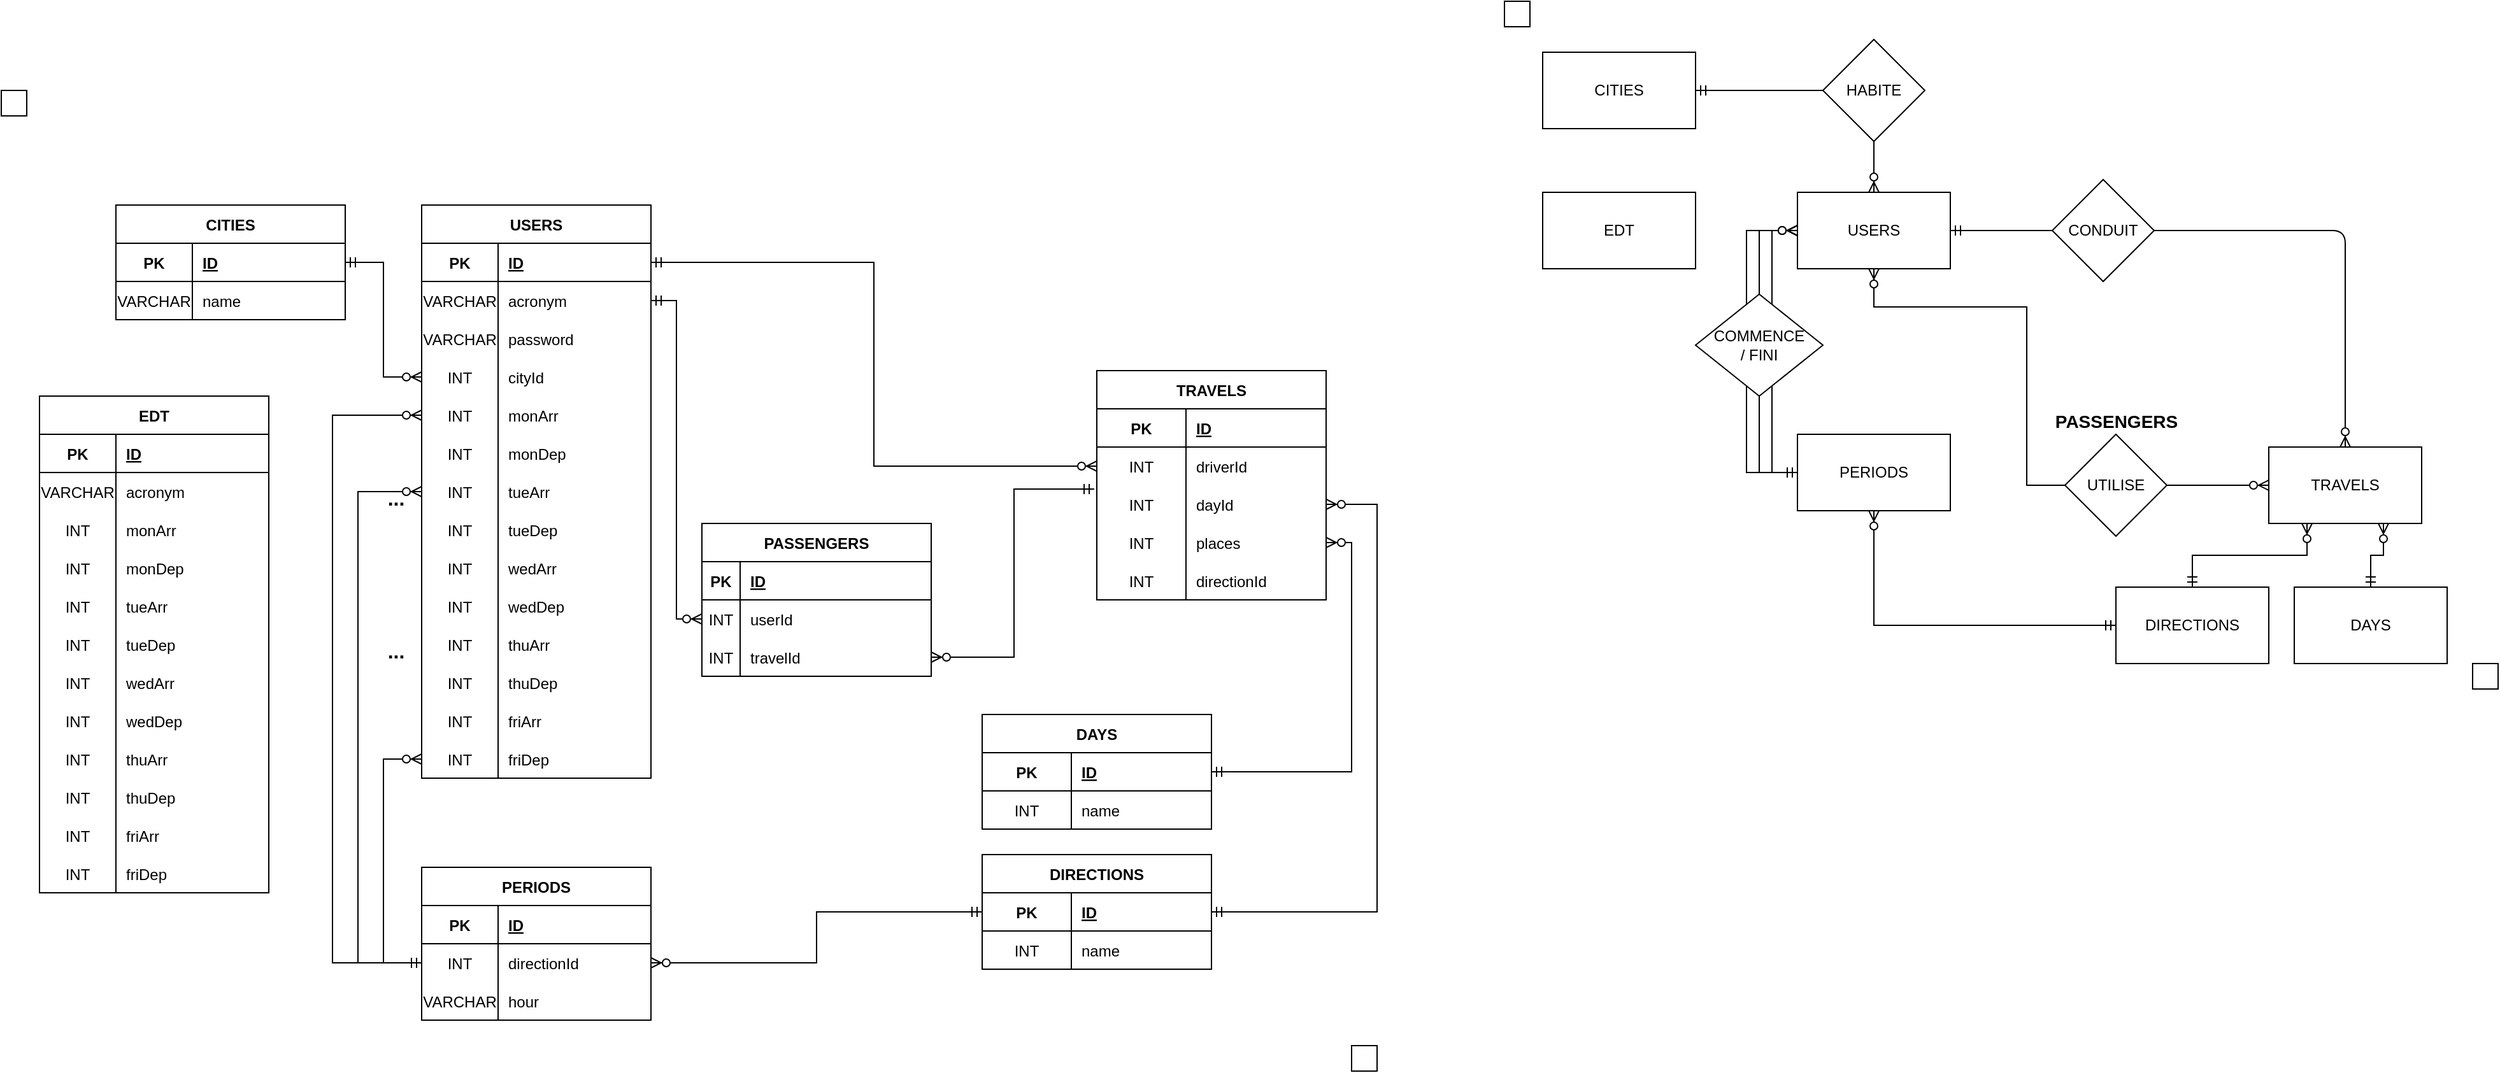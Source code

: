 <mxfile version="14.5.3"><diagram name="Page-1" id="97916047-d0de-89f5-080d-49f4d83e522f"><mxGraphModel dx="1201" dy="869" grid="1" gridSize="10" guides="1" tooltips="1" connect="1" arrows="1" fold="1" page="1" pageScale="1.5" pageWidth="1169" pageHeight="827" background="#ffffff" math="0" shadow="0"><root><mxCell id="0"/><mxCell id="1" parent="0"/><mxCell id="CS-FaStRiNqNvO4yobFf-221" value="TRAVELS" style="shape=table;startSize=30;container=1;collapsible=1;childLayout=tableLayout;fixedRows=1;rowLines=0;fontStyle=1;align=center;resizeLast=1;" vertex="1" parent="1"><mxGeometry x="1250" y="800" width="180" height="180" as="geometry"/></mxCell><mxCell id="CS-FaStRiNqNvO4yobFf-222" value="" style="shape=partialRectangle;collapsible=0;dropTarget=0;pointerEvents=0;fillColor=none;top=0;left=0;bottom=1;right=0;points=[[0,0.5],[1,0.5]];portConstraint=eastwest;" vertex="1" parent="CS-FaStRiNqNvO4yobFf-221"><mxGeometry y="30" width="180" height="30" as="geometry"/></mxCell><mxCell id="CS-FaStRiNqNvO4yobFf-223" value="PK" style="shape=partialRectangle;connectable=0;fillColor=none;top=0;left=0;bottom=0;right=0;fontStyle=1;overflow=hidden;" vertex="1" parent="CS-FaStRiNqNvO4yobFf-222"><mxGeometry width="70" height="30" as="geometry"/></mxCell><mxCell id="CS-FaStRiNqNvO4yobFf-224" value="ID" style="shape=partialRectangle;connectable=0;fillColor=none;top=0;left=0;bottom=0;right=0;align=left;spacingLeft=6;fontStyle=5;overflow=hidden;" vertex="1" parent="CS-FaStRiNqNvO4yobFf-222"><mxGeometry x="70" width="110" height="30" as="geometry"/></mxCell><mxCell id="CS-FaStRiNqNvO4yobFf-225" value="" style="shape=partialRectangle;collapsible=0;dropTarget=0;pointerEvents=0;fillColor=none;top=0;left=0;bottom=0;right=0;points=[[0,0.5],[1,0.5]];portConstraint=eastwest;" vertex="1" parent="CS-FaStRiNqNvO4yobFf-221"><mxGeometry y="60" width="180" height="30" as="geometry"/></mxCell><mxCell id="CS-FaStRiNqNvO4yobFf-226" value="INT" style="shape=partialRectangle;connectable=0;fillColor=none;top=0;left=0;bottom=0;right=0;editable=1;overflow=hidden;" vertex="1" parent="CS-FaStRiNqNvO4yobFf-225"><mxGeometry width="70" height="30" as="geometry"/></mxCell><mxCell id="CS-FaStRiNqNvO4yobFf-227" value="driverId" style="shape=partialRectangle;connectable=0;fillColor=none;top=0;left=0;bottom=0;right=0;align=left;spacingLeft=6;overflow=hidden;" vertex="1" parent="CS-FaStRiNqNvO4yobFf-225"><mxGeometry x="70" width="110" height="30" as="geometry"/></mxCell><mxCell id="CS-FaStRiNqNvO4yobFf-228" style="shape=partialRectangle;collapsible=0;dropTarget=0;pointerEvents=0;fillColor=none;top=0;left=0;bottom=0;right=0;points=[[0,0.5],[1,0.5]];portConstraint=eastwest;" vertex="1" parent="CS-FaStRiNqNvO4yobFf-221"><mxGeometry y="90" width="180" height="30" as="geometry"/></mxCell><mxCell id="CS-FaStRiNqNvO4yobFf-229" value="INT" style="shape=partialRectangle;connectable=0;fillColor=none;top=0;left=0;bottom=0;right=0;editable=1;overflow=hidden;" vertex="1" parent="CS-FaStRiNqNvO4yobFf-228"><mxGeometry width="70" height="30" as="geometry"/></mxCell><mxCell id="CS-FaStRiNqNvO4yobFf-230" value="dayId" style="shape=partialRectangle;connectable=0;fillColor=none;top=0;left=0;bottom=0;right=0;align=left;spacingLeft=6;overflow=hidden;" vertex="1" parent="CS-FaStRiNqNvO4yobFf-228"><mxGeometry x="70" width="110" height="30" as="geometry"/></mxCell><mxCell id="CS-FaStRiNqNvO4yobFf-231" style="shape=partialRectangle;collapsible=0;dropTarget=0;pointerEvents=0;fillColor=none;top=0;left=0;bottom=0;right=0;points=[[0,0.5],[1,0.5]];portConstraint=eastwest;" vertex="1" parent="CS-FaStRiNqNvO4yobFf-221"><mxGeometry y="120" width="180" height="30" as="geometry"/></mxCell><mxCell id="CS-FaStRiNqNvO4yobFf-232" value="INT" style="shape=partialRectangle;connectable=0;fillColor=none;top=0;left=0;bottom=0;right=0;editable=1;overflow=hidden;" vertex="1" parent="CS-FaStRiNqNvO4yobFf-231"><mxGeometry width="70" height="30" as="geometry"/></mxCell><mxCell id="CS-FaStRiNqNvO4yobFf-233" value="places" style="shape=partialRectangle;connectable=0;fillColor=none;top=0;left=0;bottom=0;right=0;align=left;spacingLeft=6;overflow=hidden;" vertex="1" parent="CS-FaStRiNqNvO4yobFf-231"><mxGeometry x="70" width="110" height="30" as="geometry"/></mxCell><mxCell id="CS-FaStRiNqNvO4yobFf-234" style="shape=partialRectangle;collapsible=0;dropTarget=0;pointerEvents=0;fillColor=none;top=0;left=0;bottom=0;right=0;points=[[0,0.5],[1,0.5]];portConstraint=eastwest;" vertex="1" parent="CS-FaStRiNqNvO4yobFf-221"><mxGeometry y="150" width="180" height="30" as="geometry"/></mxCell><mxCell id="CS-FaStRiNqNvO4yobFf-235" value="INT" style="shape=partialRectangle;connectable=0;fillColor=none;top=0;left=0;bottom=0;right=0;editable=1;overflow=hidden;" vertex="1" parent="CS-FaStRiNqNvO4yobFf-234"><mxGeometry width="70" height="30" as="geometry"/></mxCell><mxCell id="CS-FaStRiNqNvO4yobFf-236" value="directionId" style="shape=partialRectangle;connectable=0;fillColor=none;top=0;left=0;bottom=0;right=0;align=left;spacingLeft=6;overflow=hidden;" vertex="1" parent="CS-FaStRiNqNvO4yobFf-234"><mxGeometry x="70" width="110" height="30" as="geometry"/></mxCell><mxCell id="CS-FaStRiNqNvO4yobFf-237" value="PASSENGERS" style="shape=table;startSize=30;container=1;collapsible=1;childLayout=tableLayout;fixedRows=1;rowLines=0;fontStyle=1;align=center;resizeLast=1;" vertex="1" parent="1"><mxGeometry x="940" y="920" width="180" height="120" as="geometry"/></mxCell><mxCell id="CS-FaStRiNqNvO4yobFf-238" value="" style="shape=partialRectangle;collapsible=0;dropTarget=0;pointerEvents=0;fillColor=none;top=0;left=0;bottom=1;right=0;points=[[0,0.5],[1,0.5]];portConstraint=eastwest;" vertex="1" parent="CS-FaStRiNqNvO4yobFf-237"><mxGeometry y="30" width="180" height="30" as="geometry"/></mxCell><mxCell id="CS-FaStRiNqNvO4yobFf-239" value="PK" style="shape=partialRectangle;connectable=0;fillColor=none;top=0;left=0;bottom=0;right=0;fontStyle=1;overflow=hidden;" vertex="1" parent="CS-FaStRiNqNvO4yobFf-238"><mxGeometry width="30" height="30" as="geometry"/></mxCell><mxCell id="CS-FaStRiNqNvO4yobFf-240" value="ID" style="shape=partialRectangle;connectable=0;fillColor=none;top=0;left=0;bottom=0;right=0;align=left;spacingLeft=6;fontStyle=5;overflow=hidden;" vertex="1" parent="CS-FaStRiNqNvO4yobFf-238"><mxGeometry x="30" width="150" height="30" as="geometry"/></mxCell><mxCell id="CS-FaStRiNqNvO4yobFf-241" value="" style="shape=partialRectangle;collapsible=0;dropTarget=0;pointerEvents=0;fillColor=none;top=0;left=0;bottom=0;right=0;points=[[0,0.5],[1,0.5]];portConstraint=eastwest;" vertex="1" parent="CS-FaStRiNqNvO4yobFf-237"><mxGeometry y="60" width="180" height="30" as="geometry"/></mxCell><mxCell id="CS-FaStRiNqNvO4yobFf-242" value="INT" style="shape=partialRectangle;connectable=0;fillColor=none;top=0;left=0;bottom=0;right=0;editable=1;overflow=hidden;" vertex="1" parent="CS-FaStRiNqNvO4yobFf-241"><mxGeometry width="30" height="30" as="geometry"/></mxCell><mxCell id="CS-FaStRiNqNvO4yobFf-243" value="userId" style="shape=partialRectangle;connectable=0;fillColor=none;top=0;left=0;bottom=0;right=0;align=left;spacingLeft=6;overflow=hidden;" vertex="1" parent="CS-FaStRiNqNvO4yobFf-241"><mxGeometry x="30" width="150" height="30" as="geometry"/></mxCell><mxCell id="CS-FaStRiNqNvO4yobFf-244" value="" style="shape=partialRectangle;collapsible=0;dropTarget=0;pointerEvents=0;fillColor=none;top=0;left=0;bottom=0;right=0;points=[[0,0.5],[1,0.5]];portConstraint=eastwest;" vertex="1" parent="CS-FaStRiNqNvO4yobFf-237"><mxGeometry y="90" width="180" height="30" as="geometry"/></mxCell><mxCell id="CS-FaStRiNqNvO4yobFf-245" value="INT" style="shape=partialRectangle;connectable=0;fillColor=none;top=0;left=0;bottom=0;right=0;editable=1;overflow=hidden;" vertex="1" parent="CS-FaStRiNqNvO4yobFf-244"><mxGeometry width="30" height="30" as="geometry"/></mxCell><mxCell id="CS-FaStRiNqNvO4yobFf-246" value="travelId" style="shape=partialRectangle;connectable=0;fillColor=none;top=0;left=0;bottom=0;right=0;align=left;spacingLeft=6;overflow=hidden;" vertex="1" parent="CS-FaStRiNqNvO4yobFf-244"><mxGeometry x="30" width="150" height="30" as="geometry"/></mxCell><mxCell id="CS-FaStRiNqNvO4yobFf-247" value="USERS" style="shape=table;startSize=30;container=1;collapsible=1;childLayout=tableLayout;fixedRows=1;rowLines=0;fontStyle=1;align=center;resizeLast=1;" vertex="1" parent="1"><mxGeometry x="720" y="670" width="180" height="450" as="geometry"/></mxCell><mxCell id="CS-FaStRiNqNvO4yobFf-248" value="" style="shape=partialRectangle;collapsible=0;dropTarget=0;pointerEvents=0;fillColor=none;top=0;left=0;bottom=1;right=0;points=[[0,0.5],[1,0.5]];portConstraint=eastwest;" vertex="1" parent="CS-FaStRiNqNvO4yobFf-247"><mxGeometry y="30" width="180" height="30" as="geometry"/></mxCell><mxCell id="CS-FaStRiNqNvO4yobFf-249" value="PK" style="shape=partialRectangle;connectable=0;fillColor=none;top=0;left=0;bottom=0;right=0;fontStyle=1;overflow=hidden;" vertex="1" parent="CS-FaStRiNqNvO4yobFf-248"><mxGeometry width="60" height="30" as="geometry"/></mxCell><mxCell id="CS-FaStRiNqNvO4yobFf-250" value="ID" style="shape=partialRectangle;connectable=0;fillColor=none;top=0;left=0;bottom=0;right=0;align=left;spacingLeft=6;fontStyle=5;overflow=hidden;" vertex="1" parent="CS-FaStRiNqNvO4yobFf-248"><mxGeometry x="60" width="120" height="30" as="geometry"/></mxCell><mxCell id="CS-FaStRiNqNvO4yobFf-251" value="" style="shape=partialRectangle;collapsible=0;dropTarget=0;pointerEvents=0;fillColor=none;top=0;left=0;bottom=0;right=0;points=[[0,0.5],[1,0.5]];portConstraint=eastwest;" vertex="1" parent="CS-FaStRiNqNvO4yobFf-247"><mxGeometry y="60" width="180" height="30" as="geometry"/></mxCell><mxCell id="CS-FaStRiNqNvO4yobFf-252" value="VARCHAR" style="shape=partialRectangle;connectable=0;fillColor=none;top=0;left=0;bottom=0;right=0;editable=1;overflow=hidden;" vertex="1" parent="CS-FaStRiNqNvO4yobFf-251"><mxGeometry width="60" height="30" as="geometry"/></mxCell><mxCell id="CS-FaStRiNqNvO4yobFf-253" value="acronym" style="shape=partialRectangle;connectable=0;fillColor=none;top=0;left=0;bottom=0;right=0;align=left;spacingLeft=6;overflow=hidden;" vertex="1" parent="CS-FaStRiNqNvO4yobFf-251"><mxGeometry x="60" width="120" height="30" as="geometry"/></mxCell><mxCell id="CS-FaStRiNqNvO4yobFf-257" style="shape=partialRectangle;collapsible=0;dropTarget=0;pointerEvents=0;fillColor=none;top=0;left=0;bottom=0;right=0;points=[[0,0.5],[1,0.5]];portConstraint=eastwest;" vertex="1" parent="CS-FaStRiNqNvO4yobFf-247"><mxGeometry y="90" width="180" height="30" as="geometry"/></mxCell><mxCell id="CS-FaStRiNqNvO4yobFf-258" value="VARCHAR" style="shape=partialRectangle;connectable=0;fillColor=none;top=0;left=0;bottom=0;right=0;editable=1;overflow=hidden;" vertex="1" parent="CS-FaStRiNqNvO4yobFf-257"><mxGeometry width="60" height="30" as="geometry"/></mxCell><mxCell id="CS-FaStRiNqNvO4yobFf-259" value="password" style="shape=partialRectangle;connectable=0;fillColor=none;top=0;left=0;bottom=0;right=0;align=left;spacingLeft=6;overflow=hidden;" vertex="1" parent="CS-FaStRiNqNvO4yobFf-257"><mxGeometry x="60" width="120" height="30" as="geometry"/></mxCell><mxCell id="CS-FaStRiNqNvO4yobFf-260" style="shape=partialRectangle;collapsible=0;dropTarget=0;pointerEvents=0;fillColor=none;top=0;left=0;bottom=0;right=0;points=[[0,0.5],[1,0.5]];portConstraint=eastwest;" vertex="1" parent="CS-FaStRiNqNvO4yobFf-247"><mxGeometry y="120" width="180" height="30" as="geometry"/></mxCell><mxCell id="CS-FaStRiNqNvO4yobFf-261" value="INT" style="shape=partialRectangle;connectable=0;fillColor=none;top=0;left=0;bottom=0;right=0;editable=1;overflow=hidden;" vertex="1" parent="CS-FaStRiNqNvO4yobFf-260"><mxGeometry width="60" height="30" as="geometry"/></mxCell><mxCell id="CS-FaStRiNqNvO4yobFf-262" value="cityId" style="shape=partialRectangle;connectable=0;fillColor=none;top=0;left=0;bottom=0;right=0;align=left;spacingLeft=6;overflow=hidden;" vertex="1" parent="CS-FaStRiNqNvO4yobFf-260"><mxGeometry x="60" width="120" height="30" as="geometry"/></mxCell><mxCell id="CS-FaStRiNqNvO4yobFf-263" style="shape=partialRectangle;collapsible=0;dropTarget=0;pointerEvents=0;fillColor=none;top=0;left=0;bottom=0;right=0;points=[[0,0.5],[1,0.5]];portConstraint=eastwest;" vertex="1" parent="CS-FaStRiNqNvO4yobFf-247"><mxGeometry y="150" width="180" height="30" as="geometry"/></mxCell><mxCell id="CS-FaStRiNqNvO4yobFf-264" value="INT" style="shape=partialRectangle;connectable=0;fillColor=none;top=0;left=0;bottom=0;right=0;editable=1;overflow=hidden;" vertex="1" parent="CS-FaStRiNqNvO4yobFf-263"><mxGeometry width="60" height="30" as="geometry"/></mxCell><mxCell id="CS-FaStRiNqNvO4yobFf-265" value="monArr" style="shape=partialRectangle;connectable=0;fillColor=none;top=0;left=0;bottom=0;right=0;align=left;spacingLeft=6;overflow=hidden;" vertex="1" parent="CS-FaStRiNqNvO4yobFf-263"><mxGeometry x="60" width="120" height="30" as="geometry"/></mxCell><mxCell id="CS-FaStRiNqNvO4yobFf-266" style="shape=partialRectangle;collapsible=0;dropTarget=0;pointerEvents=0;fillColor=none;top=0;left=0;bottom=0;right=0;points=[[0,0.5],[1,0.5]];portConstraint=eastwest;" vertex="1" parent="CS-FaStRiNqNvO4yobFf-247"><mxGeometry y="180" width="180" height="30" as="geometry"/></mxCell><mxCell id="CS-FaStRiNqNvO4yobFf-267" value="INT" style="shape=partialRectangle;connectable=0;fillColor=none;top=0;left=0;bottom=0;right=0;editable=1;overflow=hidden;" vertex="1" parent="CS-FaStRiNqNvO4yobFf-266"><mxGeometry width="60" height="30" as="geometry"/></mxCell><mxCell id="CS-FaStRiNqNvO4yobFf-268" value="monDep" style="shape=partialRectangle;connectable=0;fillColor=none;top=0;left=0;bottom=0;right=0;align=left;spacingLeft=6;overflow=hidden;" vertex="1" parent="CS-FaStRiNqNvO4yobFf-266"><mxGeometry x="60" width="120" height="30" as="geometry"/></mxCell><mxCell id="CS-FaStRiNqNvO4yobFf-269" style="shape=partialRectangle;collapsible=0;dropTarget=0;pointerEvents=0;fillColor=none;top=0;left=0;bottom=0;right=0;points=[[0,0.5],[1,0.5]];portConstraint=eastwest;" vertex="1" parent="CS-FaStRiNqNvO4yobFf-247"><mxGeometry y="210" width="180" height="30" as="geometry"/></mxCell><mxCell id="CS-FaStRiNqNvO4yobFf-270" value="INT" style="shape=partialRectangle;connectable=0;fillColor=none;top=0;left=0;bottom=0;right=0;editable=1;overflow=hidden;" vertex="1" parent="CS-FaStRiNqNvO4yobFf-269"><mxGeometry width="60" height="30" as="geometry"/></mxCell><mxCell id="CS-FaStRiNqNvO4yobFf-271" value="tueArr" style="shape=partialRectangle;connectable=0;fillColor=none;top=0;left=0;bottom=0;right=0;align=left;spacingLeft=6;overflow=hidden;" vertex="1" parent="CS-FaStRiNqNvO4yobFf-269"><mxGeometry x="60" width="120" height="30" as="geometry"/></mxCell><mxCell id="CS-FaStRiNqNvO4yobFf-272" style="shape=partialRectangle;collapsible=0;dropTarget=0;pointerEvents=0;fillColor=none;top=0;left=0;bottom=0;right=0;points=[[0,0.5],[1,0.5]];portConstraint=eastwest;" vertex="1" parent="CS-FaStRiNqNvO4yobFf-247"><mxGeometry y="240" width="180" height="30" as="geometry"/></mxCell><mxCell id="CS-FaStRiNqNvO4yobFf-273" value="INT" style="shape=partialRectangle;connectable=0;fillColor=none;top=0;left=0;bottom=0;right=0;editable=1;overflow=hidden;" vertex="1" parent="CS-FaStRiNqNvO4yobFf-272"><mxGeometry width="60" height="30" as="geometry"/></mxCell><mxCell id="CS-FaStRiNqNvO4yobFf-274" value="tueDep" style="shape=partialRectangle;connectable=0;fillColor=none;top=0;left=0;bottom=0;right=0;align=left;spacingLeft=6;overflow=hidden;" vertex="1" parent="CS-FaStRiNqNvO4yobFf-272"><mxGeometry x="60" width="120" height="30" as="geometry"/></mxCell><mxCell id="CS-FaStRiNqNvO4yobFf-275" style="shape=partialRectangle;collapsible=0;dropTarget=0;pointerEvents=0;fillColor=none;top=0;left=0;bottom=0;right=0;points=[[0,0.5],[1,0.5]];portConstraint=eastwest;" vertex="1" parent="CS-FaStRiNqNvO4yobFf-247"><mxGeometry y="270" width="180" height="30" as="geometry"/></mxCell><mxCell id="CS-FaStRiNqNvO4yobFf-276" value="INT" style="shape=partialRectangle;connectable=0;fillColor=none;top=0;left=0;bottom=0;right=0;editable=1;overflow=hidden;" vertex="1" parent="CS-FaStRiNqNvO4yobFf-275"><mxGeometry width="60" height="30" as="geometry"/></mxCell><mxCell id="CS-FaStRiNqNvO4yobFf-277" value="wedArr" style="shape=partialRectangle;connectable=0;fillColor=none;top=0;left=0;bottom=0;right=0;align=left;spacingLeft=6;overflow=hidden;" vertex="1" parent="CS-FaStRiNqNvO4yobFf-275"><mxGeometry x="60" width="120" height="30" as="geometry"/></mxCell><mxCell id="CS-FaStRiNqNvO4yobFf-278" style="shape=partialRectangle;collapsible=0;dropTarget=0;pointerEvents=0;fillColor=none;top=0;left=0;bottom=0;right=0;points=[[0,0.5],[1,0.5]];portConstraint=eastwest;" vertex="1" parent="CS-FaStRiNqNvO4yobFf-247"><mxGeometry y="300" width="180" height="30" as="geometry"/></mxCell><mxCell id="CS-FaStRiNqNvO4yobFf-279" value="INT" style="shape=partialRectangle;connectable=0;fillColor=none;top=0;left=0;bottom=0;right=0;editable=1;overflow=hidden;" vertex="1" parent="CS-FaStRiNqNvO4yobFf-278"><mxGeometry width="60" height="30" as="geometry"/></mxCell><mxCell id="CS-FaStRiNqNvO4yobFf-280" value="wedDep" style="shape=partialRectangle;connectable=0;fillColor=none;top=0;left=0;bottom=0;right=0;align=left;spacingLeft=6;overflow=hidden;" vertex="1" parent="CS-FaStRiNqNvO4yobFf-278"><mxGeometry x="60" width="120" height="30" as="geometry"/></mxCell><mxCell id="CS-FaStRiNqNvO4yobFf-281" style="shape=partialRectangle;collapsible=0;dropTarget=0;pointerEvents=0;fillColor=none;top=0;left=0;bottom=0;right=0;points=[[0,0.5],[1,0.5]];portConstraint=eastwest;" vertex="1" parent="CS-FaStRiNqNvO4yobFf-247"><mxGeometry y="330" width="180" height="30" as="geometry"/></mxCell><mxCell id="CS-FaStRiNqNvO4yobFf-282" value="INT" style="shape=partialRectangle;connectable=0;fillColor=none;top=0;left=0;bottom=0;right=0;editable=1;overflow=hidden;" vertex="1" parent="CS-FaStRiNqNvO4yobFf-281"><mxGeometry width="60" height="30" as="geometry"/></mxCell><mxCell id="CS-FaStRiNqNvO4yobFf-283" value="thuArr" style="shape=partialRectangle;connectable=0;fillColor=none;top=0;left=0;bottom=0;right=0;align=left;spacingLeft=6;overflow=hidden;" vertex="1" parent="CS-FaStRiNqNvO4yobFf-281"><mxGeometry x="60" width="120" height="30" as="geometry"/></mxCell><mxCell id="CS-FaStRiNqNvO4yobFf-284" style="shape=partialRectangle;collapsible=0;dropTarget=0;pointerEvents=0;fillColor=none;top=0;left=0;bottom=0;right=0;points=[[0,0.5],[1,0.5]];portConstraint=eastwest;" vertex="1" parent="CS-FaStRiNqNvO4yobFf-247"><mxGeometry y="360" width="180" height="30" as="geometry"/></mxCell><mxCell id="CS-FaStRiNqNvO4yobFf-285" value="INT" style="shape=partialRectangle;connectable=0;fillColor=none;top=0;left=0;bottom=0;right=0;editable=1;overflow=hidden;" vertex="1" parent="CS-FaStRiNqNvO4yobFf-284"><mxGeometry width="60" height="30" as="geometry"/></mxCell><mxCell id="CS-FaStRiNqNvO4yobFf-286" value="thuDep" style="shape=partialRectangle;connectable=0;fillColor=none;top=0;left=0;bottom=0;right=0;align=left;spacingLeft=6;overflow=hidden;" vertex="1" parent="CS-FaStRiNqNvO4yobFf-284"><mxGeometry x="60" width="120" height="30" as="geometry"/></mxCell><mxCell id="CS-FaStRiNqNvO4yobFf-287" style="shape=partialRectangle;collapsible=0;dropTarget=0;pointerEvents=0;fillColor=none;top=0;left=0;bottom=0;right=0;points=[[0,0.5],[1,0.5]];portConstraint=eastwest;" vertex="1" parent="CS-FaStRiNqNvO4yobFf-247"><mxGeometry y="390" width="180" height="30" as="geometry"/></mxCell><mxCell id="CS-FaStRiNqNvO4yobFf-288" value="INT" style="shape=partialRectangle;connectable=0;fillColor=none;top=0;left=0;bottom=0;right=0;editable=1;overflow=hidden;" vertex="1" parent="CS-FaStRiNqNvO4yobFf-287"><mxGeometry width="60" height="30" as="geometry"/></mxCell><mxCell id="CS-FaStRiNqNvO4yobFf-289" value="friArr" style="shape=partialRectangle;connectable=0;fillColor=none;top=0;left=0;bottom=0;right=0;align=left;spacingLeft=6;overflow=hidden;" vertex="1" parent="CS-FaStRiNqNvO4yobFf-287"><mxGeometry x="60" width="120" height="30" as="geometry"/></mxCell><mxCell id="CS-FaStRiNqNvO4yobFf-290" style="shape=partialRectangle;collapsible=0;dropTarget=0;pointerEvents=0;fillColor=none;top=0;left=0;bottom=0;right=0;points=[[0,0.5],[1,0.5]];portConstraint=eastwest;" vertex="1" parent="CS-FaStRiNqNvO4yobFf-247"><mxGeometry y="420" width="180" height="30" as="geometry"/></mxCell><mxCell id="CS-FaStRiNqNvO4yobFf-291" value="INT" style="shape=partialRectangle;connectable=0;fillColor=none;top=0;left=0;bottom=0;right=0;editable=1;overflow=hidden;" vertex="1" parent="CS-FaStRiNqNvO4yobFf-290"><mxGeometry width="60" height="30" as="geometry"/></mxCell><mxCell id="CS-FaStRiNqNvO4yobFf-292" value="friDep" style="shape=partialRectangle;connectable=0;fillColor=none;top=0;left=0;bottom=0;right=0;align=left;spacingLeft=6;overflow=hidden;" vertex="1" parent="CS-FaStRiNqNvO4yobFf-290"><mxGeometry x="60" width="120" height="30" as="geometry"/></mxCell><mxCell id="CS-FaStRiNqNvO4yobFf-293" style="edgeStyle=orthogonalEdgeStyle;rounded=0;orthogonalLoop=1;jettySize=auto;html=1;exitX=0.5;exitY=1;exitDx=0;exitDy=0;entryX=0;entryY=0.5;entryDx=0;entryDy=0;endArrow=none;endFill=0;startArrow=ERzeroToMany;startFill=1;" edge="1" parent="1" source="CS-FaStRiNqNvO4yobFf-295" target="CS-FaStRiNqNvO4yobFf-298"><mxGeometry relative="1" as="geometry"><Array as="points"><mxPoint x="1860" y="750"/><mxPoint x="1980" y="750"/><mxPoint x="1980" y="890"/></Array></mxGeometry></mxCell><mxCell id="CS-FaStRiNqNvO4yobFf-294" style="edgeStyle=orthogonalEdgeStyle;rounded=0;orthogonalLoop=1;jettySize=auto;html=1;entryX=1;entryY=0.5;entryDx=0;entryDy=0;startArrow=none;startFill=0;endArrow=ERmandOne;endFill=0;" edge="1" parent="1" source="CS-FaStRiNqNvO4yobFf-391" target="CS-FaStRiNqNvO4yobFf-324"><mxGeometry relative="1" as="geometry"/></mxCell><mxCell id="CS-FaStRiNqNvO4yobFf-295" value="USERS" style="rounded=0;whiteSpace=wrap;html=1;" vertex="1" parent="1"><mxGeometry x="1800" y="660" width="120" height="60" as="geometry"/></mxCell><mxCell id="CS-FaStRiNqNvO4yobFf-297" value="CONDUIT" style="rhombus;whiteSpace=wrap;html=1;" vertex="1" parent="1"><mxGeometry x="2000" y="650" width="80" height="80" as="geometry"/></mxCell><mxCell id="CS-FaStRiNqNvO4yobFf-298" value="UTILISE" style="rhombus;whiteSpace=wrap;html=1;" vertex="1" parent="1"><mxGeometry x="2010" y="850" width="80" height="80" as="geometry"/></mxCell><mxCell id="CS-FaStRiNqNvO4yobFf-299" value="" style="endArrow=ERzeroToMany;html=1;entryX=0.5;entryY=0;entryDx=0;entryDy=0;endFill=1;exitX=1;exitY=0.5;exitDx=0;exitDy=0;edgeStyle=orthogonalEdgeStyle;" edge="1" parent="1" source="CS-FaStRiNqNvO4yobFf-297" target="CS-FaStRiNqNvO4yobFf-312"><mxGeometry width="50" height="50" relative="1" as="geometry"><mxPoint x="2020" y="770" as="sourcePoint"/><mxPoint x="2170" y="690.0" as="targetPoint"/></mxGeometry></mxCell><mxCell id="CS-FaStRiNqNvO4yobFf-300" value="" style="endArrow=ERmandOne;html=1;entryX=1;entryY=0.5;entryDx=0;entryDy=0;endFill=0;exitX=0;exitY=0.5;exitDx=0;exitDy=0;" edge="1" parent="1" source="CS-FaStRiNqNvO4yobFf-297" target="CS-FaStRiNqNvO4yobFf-295"><mxGeometry width="50" height="50" relative="1" as="geometry"><mxPoint x="2030" y="780" as="sourcePoint"/><mxPoint x="2230" y="700" as="targetPoint"/></mxGeometry></mxCell><mxCell id="CS-FaStRiNqNvO4yobFf-311" style="edgeStyle=orthogonalEdgeStyle;rounded=0;orthogonalLoop=1;jettySize=auto;html=1;exitX=0;exitY=0.5;exitDx=0;exitDy=0;entryX=1;entryY=0.5;entryDx=0;entryDy=0;endArrow=none;endFill=0;startArrow=ERzeroToMany;startFill=1;" edge="1" parent="1" source="CS-FaStRiNqNvO4yobFf-312" target="CS-FaStRiNqNvO4yobFf-298"><mxGeometry relative="1" as="geometry"/></mxCell><mxCell id="CS-FaStRiNqNvO4yobFf-312" value="TRAVELS" style="rounded=0;whiteSpace=wrap;html=1;" vertex="1" parent="1"><mxGeometry x="2170" y="860" width="120" height="60" as="geometry"/></mxCell><mxCell id="CS-FaStRiNqNvO4yobFf-316" style="edgeStyle=orthogonalEdgeStyle;rounded=0;orthogonalLoop=1;jettySize=auto;html=1;exitX=0;exitY=0.5;exitDx=0;exitDy=0;entryX=1;entryY=0.5;entryDx=0;entryDy=0;startArrow=ERzeroToMany;startFill=1;endArrow=ERmandOne;endFill=0;" edge="1" parent="1" source="CS-FaStRiNqNvO4yobFf-225" target="CS-FaStRiNqNvO4yobFf-248"><mxGeometry relative="1" as="geometry"><mxPoint x="1000" y="715.0" as="sourcePoint"/></mxGeometry></mxCell><mxCell id="CS-FaStRiNqNvO4yobFf-318" style="edgeStyle=orthogonalEdgeStyle;rounded=0;orthogonalLoop=1;jettySize=auto;html=1;exitX=-0.011;exitY=0.1;exitDx=0;exitDy=0;entryX=1;entryY=0.5;entryDx=0;entryDy=0;startArrow=ERmandOne;startFill=0;endArrow=ERzeroToMany;endFill=1;exitPerimeter=0;" edge="1" parent="1" source="CS-FaStRiNqNvO4yobFf-228" target="CS-FaStRiNqNvO4yobFf-244"><mxGeometry relative="1" as="geometry"/></mxCell><mxCell id="CS-FaStRiNqNvO4yobFf-319" style="edgeStyle=orthogonalEdgeStyle;rounded=0;orthogonalLoop=1;jettySize=auto;html=1;exitX=0;exitY=0.5;exitDx=0;exitDy=0;entryX=1;entryY=0.5;entryDx=0;entryDy=0;startArrow=ERzeroToMany;startFill=1;endArrow=ERmandOne;endFill=0;" edge="1" parent="1" source="CS-FaStRiNqNvO4yobFf-241" target="CS-FaStRiNqNvO4yobFf-251"><mxGeometry relative="1" as="geometry"/></mxCell><mxCell id="CS-FaStRiNqNvO4yobFf-320" value="" style="rounded=0;whiteSpace=wrap;html=1;" vertex="1" parent="1"><mxGeometry x="390" y="580" width="20" height="20" as="geometry"/></mxCell><mxCell id="CS-FaStRiNqNvO4yobFf-321" value="" style="rounded=0;whiteSpace=wrap;html=1;" vertex="1" parent="1"><mxGeometry x="1450" y="1330" width="20" height="20" as="geometry"/></mxCell><mxCell id="CS-FaStRiNqNvO4yobFf-322" value="" style="rounded=0;whiteSpace=wrap;html=1;" vertex="1" parent="1"><mxGeometry x="2330" y="1030" width="20" height="20" as="geometry"/></mxCell><mxCell id="CS-FaStRiNqNvO4yobFf-323" value="" style="rounded=0;whiteSpace=wrap;html=1;" vertex="1" parent="1"><mxGeometry x="1570" y="510" width="20" height="20" as="geometry"/></mxCell><mxCell id="CS-FaStRiNqNvO4yobFf-324" value="CITIES" style="rounded=0;whiteSpace=wrap;html=1;" vertex="1" parent="1"><mxGeometry x="1600" y="550" width="120" height="60" as="geometry"/></mxCell><mxCell id="CS-FaStRiNqNvO4yobFf-325" value="CITIES" style="shape=table;startSize=30;container=1;collapsible=1;childLayout=tableLayout;fixedRows=1;rowLines=0;fontStyle=1;align=center;resizeLast=1;" vertex="1" parent="1"><mxGeometry x="480" y="670" width="180" height="90" as="geometry"/></mxCell><mxCell id="CS-FaStRiNqNvO4yobFf-326" value="" style="shape=partialRectangle;collapsible=0;dropTarget=0;pointerEvents=0;fillColor=none;top=0;left=0;bottom=1;right=0;points=[[0,0.5],[1,0.5]];portConstraint=eastwest;" vertex="1" parent="CS-FaStRiNqNvO4yobFf-325"><mxGeometry y="30" width="180" height="30" as="geometry"/></mxCell><mxCell id="CS-FaStRiNqNvO4yobFf-327" value="PK" style="shape=partialRectangle;connectable=0;fillColor=none;top=0;left=0;bottom=0;right=0;fontStyle=1;overflow=hidden;" vertex="1" parent="CS-FaStRiNqNvO4yobFf-326"><mxGeometry width="60" height="30" as="geometry"/></mxCell><mxCell id="CS-FaStRiNqNvO4yobFf-328" value="ID" style="shape=partialRectangle;connectable=0;fillColor=none;top=0;left=0;bottom=0;right=0;align=left;spacingLeft=6;fontStyle=5;overflow=hidden;" vertex="1" parent="CS-FaStRiNqNvO4yobFf-326"><mxGeometry x="60" width="120" height="30" as="geometry"/></mxCell><mxCell id="CS-FaStRiNqNvO4yobFf-329" value="" style="shape=partialRectangle;collapsible=0;dropTarget=0;pointerEvents=0;fillColor=none;top=0;left=0;bottom=0;right=0;points=[[0,0.5],[1,0.5]];portConstraint=eastwest;" vertex="1" parent="CS-FaStRiNqNvO4yobFf-325"><mxGeometry y="60" width="180" height="30" as="geometry"/></mxCell><mxCell id="CS-FaStRiNqNvO4yobFf-330" value="VARCHAR" style="shape=partialRectangle;connectable=0;fillColor=none;top=0;left=0;bottom=0;right=0;editable=1;overflow=hidden;" vertex="1" parent="CS-FaStRiNqNvO4yobFf-329"><mxGeometry width="60" height="30" as="geometry"/></mxCell><mxCell id="CS-FaStRiNqNvO4yobFf-331" value="name" style="shape=partialRectangle;connectable=0;fillColor=none;top=0;left=0;bottom=0;right=0;align=left;spacingLeft=6;overflow=hidden;" vertex="1" parent="CS-FaStRiNqNvO4yobFf-329"><mxGeometry x="60" width="120" height="30" as="geometry"/></mxCell><mxCell id="CS-FaStRiNqNvO4yobFf-332" style="edgeStyle=orthogonalEdgeStyle;rounded=0;orthogonalLoop=1;jettySize=auto;html=1;exitX=1;exitY=0.5;exitDx=0;exitDy=0;entryX=0;entryY=0.5;entryDx=0;entryDy=0;startArrow=ERmandOne;startFill=0;endArrow=ERzeroToMany;endFill=1;" edge="1" parent="1" source="CS-FaStRiNqNvO4yobFf-326" target="CS-FaStRiNqNvO4yobFf-260"><mxGeometry relative="1" as="geometry"/></mxCell><mxCell id="CS-FaStRiNqNvO4yobFf-333" value="EDT" style="shape=table;startSize=30;container=1;collapsible=1;childLayout=tableLayout;fixedRows=1;rowLines=0;fontStyle=1;align=center;resizeLast=1;" vertex="1" parent="1"><mxGeometry x="420" y="820" width="180" height="390" as="geometry"/></mxCell><mxCell id="CS-FaStRiNqNvO4yobFf-334" value="" style="shape=partialRectangle;collapsible=0;dropTarget=0;pointerEvents=0;fillColor=none;top=0;left=0;bottom=1;right=0;points=[[0,0.5],[1,0.5]];portConstraint=eastwest;" vertex="1" parent="CS-FaStRiNqNvO4yobFf-333"><mxGeometry y="30" width="180" height="30" as="geometry"/></mxCell><mxCell id="CS-FaStRiNqNvO4yobFf-335" value="PK" style="shape=partialRectangle;connectable=0;fillColor=none;top=0;left=0;bottom=0;right=0;fontStyle=1;overflow=hidden;" vertex="1" parent="CS-FaStRiNqNvO4yobFf-334"><mxGeometry width="60" height="30" as="geometry"/></mxCell><mxCell id="CS-FaStRiNqNvO4yobFf-336" value="ID" style="shape=partialRectangle;connectable=0;fillColor=none;top=0;left=0;bottom=0;right=0;align=left;spacingLeft=6;fontStyle=5;overflow=hidden;" vertex="1" parent="CS-FaStRiNqNvO4yobFf-334"><mxGeometry x="60" width="120" height="30" as="geometry"/></mxCell><mxCell id="CS-FaStRiNqNvO4yobFf-337" value="" style="shape=partialRectangle;collapsible=0;dropTarget=0;pointerEvents=0;fillColor=none;top=0;left=0;bottom=0;right=0;points=[[0,0.5],[1,0.5]];portConstraint=eastwest;" vertex="1" parent="CS-FaStRiNqNvO4yobFf-333"><mxGeometry y="60" width="180" height="30" as="geometry"/></mxCell><mxCell id="CS-FaStRiNqNvO4yobFf-338" value="VARCHAR" style="shape=partialRectangle;connectable=0;fillColor=none;top=0;left=0;bottom=0;right=0;editable=1;overflow=hidden;" vertex="1" parent="CS-FaStRiNqNvO4yobFf-337"><mxGeometry width="60" height="30" as="geometry"/></mxCell><mxCell id="CS-FaStRiNqNvO4yobFf-339" value="acronym" style="shape=partialRectangle;connectable=0;fillColor=none;top=0;left=0;bottom=0;right=0;align=left;spacingLeft=6;overflow=hidden;" vertex="1" parent="CS-FaStRiNqNvO4yobFf-337"><mxGeometry x="60" width="120" height="30" as="geometry"/></mxCell><mxCell id="CS-FaStRiNqNvO4yobFf-340" style="shape=partialRectangle;collapsible=0;dropTarget=0;pointerEvents=0;fillColor=none;top=0;left=0;bottom=0;right=0;points=[[0,0.5],[1,0.5]];portConstraint=eastwest;" vertex="1" parent="CS-FaStRiNqNvO4yobFf-333"><mxGeometry y="90" width="180" height="30" as="geometry"/></mxCell><mxCell id="CS-FaStRiNqNvO4yobFf-341" value="INT" style="shape=partialRectangle;connectable=0;fillColor=none;top=0;left=0;bottom=0;right=0;editable=1;overflow=hidden;" vertex="1" parent="CS-FaStRiNqNvO4yobFf-340"><mxGeometry width="60" height="30" as="geometry"/></mxCell><mxCell id="CS-FaStRiNqNvO4yobFf-342" value="monArr" style="shape=partialRectangle;connectable=0;fillColor=none;top=0;left=0;bottom=0;right=0;align=left;spacingLeft=6;overflow=hidden;" vertex="1" parent="CS-FaStRiNqNvO4yobFf-340"><mxGeometry x="60" width="120" height="30" as="geometry"/></mxCell><mxCell id="CS-FaStRiNqNvO4yobFf-343" style="shape=partialRectangle;collapsible=0;dropTarget=0;pointerEvents=0;fillColor=none;top=0;left=0;bottom=0;right=0;points=[[0,0.5],[1,0.5]];portConstraint=eastwest;" vertex="1" parent="CS-FaStRiNqNvO4yobFf-333"><mxGeometry y="120" width="180" height="30" as="geometry"/></mxCell><mxCell id="CS-FaStRiNqNvO4yobFf-344" value="INT" style="shape=partialRectangle;connectable=0;fillColor=none;top=0;left=0;bottom=0;right=0;editable=1;overflow=hidden;" vertex="1" parent="CS-FaStRiNqNvO4yobFf-343"><mxGeometry width="60" height="30" as="geometry"/></mxCell><mxCell id="CS-FaStRiNqNvO4yobFf-345" value="monDep" style="shape=partialRectangle;connectable=0;fillColor=none;top=0;left=0;bottom=0;right=0;align=left;spacingLeft=6;overflow=hidden;" vertex="1" parent="CS-FaStRiNqNvO4yobFf-343"><mxGeometry x="60" width="120" height="30" as="geometry"/></mxCell><mxCell id="CS-FaStRiNqNvO4yobFf-346" style="shape=partialRectangle;collapsible=0;dropTarget=0;pointerEvents=0;fillColor=none;top=0;left=0;bottom=0;right=0;points=[[0,0.5],[1,0.5]];portConstraint=eastwest;" vertex="1" parent="CS-FaStRiNqNvO4yobFf-333"><mxGeometry y="150" width="180" height="30" as="geometry"/></mxCell><mxCell id="CS-FaStRiNqNvO4yobFf-347" value="INT" style="shape=partialRectangle;connectable=0;fillColor=none;top=0;left=0;bottom=0;right=0;editable=1;overflow=hidden;" vertex="1" parent="CS-FaStRiNqNvO4yobFf-346"><mxGeometry width="60" height="30" as="geometry"/></mxCell><mxCell id="CS-FaStRiNqNvO4yobFf-348" value="tueArr" style="shape=partialRectangle;connectable=0;fillColor=none;top=0;left=0;bottom=0;right=0;align=left;spacingLeft=6;overflow=hidden;" vertex="1" parent="CS-FaStRiNqNvO4yobFf-346"><mxGeometry x="60" width="120" height="30" as="geometry"/></mxCell><mxCell id="CS-FaStRiNqNvO4yobFf-349" style="shape=partialRectangle;collapsible=0;dropTarget=0;pointerEvents=0;fillColor=none;top=0;left=0;bottom=0;right=0;points=[[0,0.5],[1,0.5]];portConstraint=eastwest;" vertex="1" parent="CS-FaStRiNqNvO4yobFf-333"><mxGeometry y="180" width="180" height="30" as="geometry"/></mxCell><mxCell id="CS-FaStRiNqNvO4yobFf-350" value="INT" style="shape=partialRectangle;connectable=0;fillColor=none;top=0;left=0;bottom=0;right=0;editable=1;overflow=hidden;" vertex="1" parent="CS-FaStRiNqNvO4yobFf-349"><mxGeometry width="60" height="30" as="geometry"/></mxCell><mxCell id="CS-FaStRiNqNvO4yobFf-351" value="tueDep" style="shape=partialRectangle;connectable=0;fillColor=none;top=0;left=0;bottom=0;right=0;align=left;spacingLeft=6;overflow=hidden;" vertex="1" parent="CS-FaStRiNqNvO4yobFf-349"><mxGeometry x="60" width="120" height="30" as="geometry"/></mxCell><mxCell id="CS-FaStRiNqNvO4yobFf-352" style="shape=partialRectangle;collapsible=0;dropTarget=0;pointerEvents=0;fillColor=none;top=0;left=0;bottom=0;right=0;points=[[0,0.5],[1,0.5]];portConstraint=eastwest;" vertex="1" parent="CS-FaStRiNqNvO4yobFf-333"><mxGeometry y="210" width="180" height="30" as="geometry"/></mxCell><mxCell id="CS-FaStRiNqNvO4yobFf-353" value="INT" style="shape=partialRectangle;connectable=0;fillColor=none;top=0;left=0;bottom=0;right=0;editable=1;overflow=hidden;" vertex="1" parent="CS-FaStRiNqNvO4yobFf-352"><mxGeometry width="60" height="30" as="geometry"/></mxCell><mxCell id="CS-FaStRiNqNvO4yobFf-354" value="wedArr" style="shape=partialRectangle;connectable=0;fillColor=none;top=0;left=0;bottom=0;right=0;align=left;spacingLeft=6;overflow=hidden;" vertex="1" parent="CS-FaStRiNqNvO4yobFf-352"><mxGeometry x="60" width="120" height="30" as="geometry"/></mxCell><mxCell id="CS-FaStRiNqNvO4yobFf-355" style="shape=partialRectangle;collapsible=0;dropTarget=0;pointerEvents=0;fillColor=none;top=0;left=0;bottom=0;right=0;points=[[0,0.5],[1,0.5]];portConstraint=eastwest;" vertex="1" parent="CS-FaStRiNqNvO4yobFf-333"><mxGeometry y="240" width="180" height="30" as="geometry"/></mxCell><mxCell id="CS-FaStRiNqNvO4yobFf-356" value="INT" style="shape=partialRectangle;connectable=0;fillColor=none;top=0;left=0;bottom=0;right=0;editable=1;overflow=hidden;" vertex="1" parent="CS-FaStRiNqNvO4yobFf-355"><mxGeometry width="60" height="30" as="geometry"/></mxCell><mxCell id="CS-FaStRiNqNvO4yobFf-357" value="wedDep" style="shape=partialRectangle;connectable=0;fillColor=none;top=0;left=0;bottom=0;right=0;align=left;spacingLeft=6;overflow=hidden;" vertex="1" parent="CS-FaStRiNqNvO4yobFf-355"><mxGeometry x="60" width="120" height="30" as="geometry"/></mxCell><mxCell id="CS-FaStRiNqNvO4yobFf-358" style="shape=partialRectangle;collapsible=0;dropTarget=0;pointerEvents=0;fillColor=none;top=0;left=0;bottom=0;right=0;points=[[0,0.5],[1,0.5]];portConstraint=eastwest;" vertex="1" parent="CS-FaStRiNqNvO4yobFf-333"><mxGeometry y="270" width="180" height="30" as="geometry"/></mxCell><mxCell id="CS-FaStRiNqNvO4yobFf-359" value="INT" style="shape=partialRectangle;connectable=0;fillColor=none;top=0;left=0;bottom=0;right=0;editable=1;overflow=hidden;" vertex="1" parent="CS-FaStRiNqNvO4yobFf-358"><mxGeometry width="60" height="30" as="geometry"/></mxCell><mxCell id="CS-FaStRiNqNvO4yobFf-360" value="thuArr" style="shape=partialRectangle;connectable=0;fillColor=none;top=0;left=0;bottom=0;right=0;align=left;spacingLeft=6;overflow=hidden;" vertex="1" parent="CS-FaStRiNqNvO4yobFf-358"><mxGeometry x="60" width="120" height="30" as="geometry"/></mxCell><mxCell id="CS-FaStRiNqNvO4yobFf-361" style="shape=partialRectangle;collapsible=0;dropTarget=0;pointerEvents=0;fillColor=none;top=0;left=0;bottom=0;right=0;points=[[0,0.5],[1,0.5]];portConstraint=eastwest;" vertex="1" parent="CS-FaStRiNqNvO4yobFf-333"><mxGeometry y="300" width="180" height="30" as="geometry"/></mxCell><mxCell id="CS-FaStRiNqNvO4yobFf-362" value="INT" style="shape=partialRectangle;connectable=0;fillColor=none;top=0;left=0;bottom=0;right=0;editable=1;overflow=hidden;" vertex="1" parent="CS-FaStRiNqNvO4yobFf-361"><mxGeometry width="60" height="30" as="geometry"/></mxCell><mxCell id="CS-FaStRiNqNvO4yobFf-363" value="thuDep" style="shape=partialRectangle;connectable=0;fillColor=none;top=0;left=0;bottom=0;right=0;align=left;spacingLeft=6;overflow=hidden;" vertex="1" parent="CS-FaStRiNqNvO4yobFf-361"><mxGeometry x="60" width="120" height="30" as="geometry"/></mxCell><mxCell id="CS-FaStRiNqNvO4yobFf-364" style="shape=partialRectangle;collapsible=0;dropTarget=0;pointerEvents=0;fillColor=none;top=0;left=0;bottom=0;right=0;points=[[0,0.5],[1,0.5]];portConstraint=eastwest;" vertex="1" parent="CS-FaStRiNqNvO4yobFf-333"><mxGeometry y="330" width="180" height="30" as="geometry"/></mxCell><mxCell id="CS-FaStRiNqNvO4yobFf-365" value="INT" style="shape=partialRectangle;connectable=0;fillColor=none;top=0;left=0;bottom=0;right=0;editable=1;overflow=hidden;" vertex="1" parent="CS-FaStRiNqNvO4yobFf-364"><mxGeometry width="60" height="30" as="geometry"/></mxCell><mxCell id="CS-FaStRiNqNvO4yobFf-366" value="friArr" style="shape=partialRectangle;connectable=0;fillColor=none;top=0;left=0;bottom=0;right=0;align=left;spacingLeft=6;overflow=hidden;" vertex="1" parent="CS-FaStRiNqNvO4yobFf-364"><mxGeometry x="60" width="120" height="30" as="geometry"/></mxCell><mxCell id="CS-FaStRiNqNvO4yobFf-367" style="shape=partialRectangle;collapsible=0;dropTarget=0;pointerEvents=0;fillColor=none;top=0;left=0;bottom=0;right=0;points=[[0,0.5],[1,0.5]];portConstraint=eastwest;" vertex="1" parent="CS-FaStRiNqNvO4yobFf-333"><mxGeometry y="360" width="180" height="30" as="geometry"/></mxCell><mxCell id="CS-FaStRiNqNvO4yobFf-368" value="INT" style="shape=partialRectangle;connectable=0;fillColor=none;top=0;left=0;bottom=0;right=0;editable=1;overflow=hidden;" vertex="1" parent="CS-FaStRiNqNvO4yobFf-367"><mxGeometry width="60" height="30" as="geometry"/></mxCell><mxCell id="CS-FaStRiNqNvO4yobFf-369" value="friDep" style="shape=partialRectangle;connectable=0;fillColor=none;top=0;left=0;bottom=0;right=0;align=left;spacingLeft=6;overflow=hidden;" vertex="1" parent="CS-FaStRiNqNvO4yobFf-367"><mxGeometry x="60" width="120" height="30" as="geometry"/></mxCell><mxCell id="CS-FaStRiNqNvO4yobFf-370" value="PERIODS" style="shape=table;startSize=30;container=1;collapsible=1;childLayout=tableLayout;fixedRows=1;rowLines=0;fontStyle=1;align=center;resizeLast=1;" vertex="1" parent="1"><mxGeometry x="720" y="1190" width="180" height="120" as="geometry"/></mxCell><mxCell id="CS-FaStRiNqNvO4yobFf-371" value="" style="shape=partialRectangle;collapsible=0;dropTarget=0;pointerEvents=0;fillColor=none;top=0;left=0;bottom=1;right=0;points=[[0,0.5],[1,0.5]];portConstraint=eastwest;" vertex="1" parent="CS-FaStRiNqNvO4yobFf-370"><mxGeometry y="30" width="180" height="30" as="geometry"/></mxCell><mxCell id="CS-FaStRiNqNvO4yobFf-372" value="PK" style="shape=partialRectangle;connectable=0;fillColor=none;top=0;left=0;bottom=0;right=0;fontStyle=1;overflow=hidden;" vertex="1" parent="CS-FaStRiNqNvO4yobFf-371"><mxGeometry width="60" height="30" as="geometry"/></mxCell><mxCell id="CS-FaStRiNqNvO4yobFf-373" value="ID" style="shape=partialRectangle;connectable=0;fillColor=none;top=0;left=0;bottom=0;right=0;align=left;spacingLeft=6;fontStyle=5;overflow=hidden;" vertex="1" parent="CS-FaStRiNqNvO4yobFf-371"><mxGeometry x="60" width="120" height="30" as="geometry"/></mxCell><mxCell id="CS-FaStRiNqNvO4yobFf-374" value="" style="shape=partialRectangle;collapsible=0;dropTarget=0;pointerEvents=0;fillColor=none;top=0;left=0;bottom=0;right=0;points=[[0,0.5],[1,0.5]];portConstraint=eastwest;" vertex="1" parent="CS-FaStRiNqNvO4yobFf-370"><mxGeometry y="60" width="180" height="30" as="geometry"/></mxCell><mxCell id="CS-FaStRiNqNvO4yobFf-375" value="INT" style="shape=partialRectangle;connectable=0;fillColor=none;top=0;left=0;bottom=0;right=0;editable=1;overflow=hidden;" vertex="1" parent="CS-FaStRiNqNvO4yobFf-374"><mxGeometry width="60" height="30" as="geometry"/></mxCell><mxCell id="CS-FaStRiNqNvO4yobFf-376" value="directionId" style="shape=partialRectangle;connectable=0;fillColor=none;top=0;left=0;bottom=0;right=0;align=left;spacingLeft=6;overflow=hidden;" vertex="1" parent="CS-FaStRiNqNvO4yobFf-374"><mxGeometry x="60" width="120" height="30" as="geometry"/></mxCell><mxCell id="CS-FaStRiNqNvO4yobFf-377" style="shape=partialRectangle;collapsible=0;dropTarget=0;pointerEvents=0;fillColor=none;top=0;left=0;bottom=0;right=0;points=[[0,0.5],[1,0.5]];portConstraint=eastwest;" vertex="1" parent="CS-FaStRiNqNvO4yobFf-370"><mxGeometry y="90" width="180" height="30" as="geometry"/></mxCell><mxCell id="CS-FaStRiNqNvO4yobFf-378" value="VARCHAR" style="shape=partialRectangle;connectable=0;fillColor=none;top=0;left=0;bottom=0;right=0;editable=1;overflow=hidden;" vertex="1" parent="CS-FaStRiNqNvO4yobFf-377"><mxGeometry width="60" height="30" as="geometry"/></mxCell><mxCell id="CS-FaStRiNqNvO4yobFf-379" value="hour" style="shape=partialRectangle;connectable=0;fillColor=none;top=0;left=0;bottom=0;right=0;align=left;spacingLeft=6;overflow=hidden;" vertex="1" parent="CS-FaStRiNqNvO4yobFf-377"><mxGeometry x="60" width="120" height="30" as="geometry"/></mxCell><mxCell id="CS-FaStRiNqNvO4yobFf-380" style="edgeStyle=orthogonalEdgeStyle;rounded=0;orthogonalLoop=1;jettySize=auto;html=1;exitX=0;exitY=0.5;exitDx=0;exitDy=0;entryX=0;entryY=0.5;entryDx=0;entryDy=0;startArrow=ERmandOne;startFill=0;endArrow=ERzeroToMany;endFill=1;" edge="1" parent="1" source="CS-FaStRiNqNvO4yobFf-374" target="CS-FaStRiNqNvO4yobFf-263"><mxGeometry relative="1" as="geometry"><Array as="points"><mxPoint x="650" y="1265"/><mxPoint x="650" y="835"/></Array></mxGeometry></mxCell><mxCell id="CS-FaStRiNqNvO4yobFf-381" style="edgeStyle=orthogonalEdgeStyle;rounded=0;orthogonalLoop=1;jettySize=auto;html=1;exitX=0;exitY=0.5;exitDx=0;exitDy=0;entryX=0;entryY=0.5;entryDx=0;entryDy=0;startArrow=ERmandOne;startFill=0;endArrow=ERzeroToMany;endFill=1;" edge="1" parent="1" source="CS-FaStRiNqNvO4yobFf-374" target="CS-FaStRiNqNvO4yobFf-269"><mxGeometry relative="1" as="geometry"><mxPoint x="730" y="1275" as="sourcePoint"/><mxPoint x="730" y="875" as="targetPoint"/><Array as="points"><mxPoint x="670" y="1265"/><mxPoint x="670" y="895"/></Array></mxGeometry></mxCell><mxCell id="CS-FaStRiNqNvO4yobFf-382" style="edgeStyle=orthogonalEdgeStyle;rounded=0;orthogonalLoop=1;jettySize=auto;html=1;exitX=0;exitY=0.5;exitDx=0;exitDy=0;entryX=0;entryY=0.5;entryDx=0;entryDy=0;startArrow=ERmandOne;startFill=0;endArrow=ERzeroToMany;endFill=1;" edge="1" parent="1" source="CS-FaStRiNqNvO4yobFf-374" target="CS-FaStRiNqNvO4yobFf-290"><mxGeometry relative="1" as="geometry"><mxPoint x="730" y="1275" as="sourcePoint"/><mxPoint x="730" y="935" as="targetPoint"/><Array as="points"><mxPoint x="690" y="1265"/><mxPoint x="690" y="1105"/></Array></mxGeometry></mxCell><mxCell id="CS-FaStRiNqNvO4yobFf-383" value="&lt;b&gt;&lt;font style=&quot;font-size: 16px&quot;&gt;...&lt;/font&gt;&lt;/b&gt;" style="text;html=1;strokeColor=none;fillColor=none;align=center;verticalAlign=middle;whiteSpace=wrap;rounded=0;" vertex="1" parent="1"><mxGeometry x="680" y="1010" width="40" height="20" as="geometry"/></mxCell><mxCell id="CS-FaStRiNqNvO4yobFf-384" value="&lt;b&gt;&lt;font style=&quot;font-size: 16px&quot;&gt;...&lt;/font&gt;&lt;/b&gt;" style="text;html=1;strokeColor=none;fillColor=none;align=center;verticalAlign=middle;whiteSpace=wrap;rounded=0;" vertex="1" parent="1"><mxGeometry x="680" y="890" width="40" height="20" as="geometry"/></mxCell><mxCell id="CS-FaStRiNqNvO4yobFf-385" style="edgeStyle=orthogonalEdgeStyle;rounded=0;orthogonalLoop=1;jettySize=auto;html=1;exitX=0;exitY=0.5;exitDx=0;exitDy=0;entryX=0;entryY=0.5;entryDx=0;entryDy=0;startArrow=ERmandOne;startFill=0;endArrow=ERzeroToMany;endFill=1;" edge="1" parent="1" source="CS-FaStRiNqNvO4yobFf-386" target="CS-FaStRiNqNvO4yobFf-295"><mxGeometry relative="1" as="geometry"/></mxCell><mxCell id="CS-FaStRiNqNvO4yobFf-417" style="edgeStyle=orthogonalEdgeStyle;rounded=0;orthogonalLoop=1;jettySize=auto;html=1;exitX=0.5;exitY=1;exitDx=0;exitDy=0;entryX=0;entryY=0.5;entryDx=0;entryDy=0;fontSize=14;endArrow=ERmandOne;endFill=0;startArrow=ERzeroToMany;startFill=1;" edge="1" parent="1" source="CS-FaStRiNqNvO4yobFf-386" target="CS-FaStRiNqNvO4yobFf-414"><mxGeometry relative="1" as="geometry"/></mxCell><mxCell id="CS-FaStRiNqNvO4yobFf-386" value="PERIODS" style="rounded=0;whiteSpace=wrap;html=1;" vertex="1" parent="1"><mxGeometry x="1800" y="850" width="120" height="60" as="geometry"/></mxCell><mxCell id="CS-FaStRiNqNvO4yobFf-387" style="edgeStyle=orthogonalEdgeStyle;rounded=0;orthogonalLoop=1;jettySize=auto;html=1;exitX=0;exitY=0.5;exitDx=0;exitDy=0;entryX=0;entryY=0.5;entryDx=0;entryDy=0;startArrow=ERmandOne;startFill=0;endArrow=ERzeroToMany;endFill=1;" edge="1" parent="1" source="CS-FaStRiNqNvO4yobFf-386" target="CS-FaStRiNqNvO4yobFf-295"><mxGeometry relative="1" as="geometry"><mxPoint x="1810" y="840" as="sourcePoint"/><mxPoint x="1810" y="700" as="targetPoint"/><Array as="points"><mxPoint x="1770" y="880"/><mxPoint x="1770" y="690"/></Array></mxGeometry></mxCell><mxCell id="CS-FaStRiNqNvO4yobFf-388" style="edgeStyle=orthogonalEdgeStyle;rounded=0;orthogonalLoop=1;jettySize=auto;html=1;exitX=0;exitY=0.5;exitDx=0;exitDy=0;entryX=0;entryY=0.5;entryDx=0;entryDy=0;startArrow=ERmandOne;startFill=0;endArrow=ERzeroToMany;endFill=1;" edge="1" parent="1" source="CS-FaStRiNqNvO4yobFf-386" target="CS-FaStRiNqNvO4yobFf-295"><mxGeometry relative="1" as="geometry"><mxPoint x="1810" y="840" as="sourcePoint"/><mxPoint x="1810" y="700" as="targetPoint"/><Array as="points"><mxPoint x="1760" y="880"/><mxPoint x="1760" y="690"/></Array></mxGeometry></mxCell><mxCell id="CS-FaStRiNqNvO4yobFf-389" value="EDT" style="rounded=0;whiteSpace=wrap;html=1;" vertex="1" parent="1"><mxGeometry x="1600" y="660" width="120" height="60" as="geometry"/></mxCell><mxCell id="CS-FaStRiNqNvO4yobFf-390" value="COMMENCE&lt;br&gt;/ FINI" style="rhombus;whiteSpace=wrap;html=1;" vertex="1" parent="1"><mxGeometry x="1720" y="740" width="100" height="80" as="geometry"/></mxCell><mxCell id="CS-FaStRiNqNvO4yobFf-391" value="HABITE" style="rhombus;whiteSpace=wrap;html=1;" vertex="1" parent="1"><mxGeometry x="1820" y="540" width="80" height="80" as="geometry"/></mxCell><mxCell id="CS-FaStRiNqNvO4yobFf-392" style="edgeStyle=orthogonalEdgeStyle;rounded=0;orthogonalLoop=1;jettySize=auto;html=1;exitX=0.5;exitY=0;exitDx=0;exitDy=0;entryX=0.5;entryY=1;entryDx=0;entryDy=0;startArrow=ERzeroToMany;startFill=1;endArrow=none;endFill=0;" edge="1" parent="1" source="CS-FaStRiNqNvO4yobFf-295" target="CS-FaStRiNqNvO4yobFf-391"><mxGeometry relative="1" as="geometry"><mxPoint x="1860" y="660" as="sourcePoint"/><mxPoint x="1860" y="540" as="targetPoint"/></mxGeometry></mxCell><mxCell id="CS-FaStRiNqNvO4yobFf-393" value="DAYS" style="shape=table;startSize=30;container=1;collapsible=1;childLayout=tableLayout;fixedRows=1;rowLines=0;fontStyle=1;align=center;resizeLast=1;" vertex="1" parent="1"><mxGeometry x="1160" y="1070" width="180" height="90" as="geometry"/></mxCell><mxCell id="CS-FaStRiNqNvO4yobFf-394" value="" style="shape=partialRectangle;collapsible=0;dropTarget=0;pointerEvents=0;fillColor=none;top=0;left=0;bottom=1;right=0;points=[[0,0.5],[1,0.5]];portConstraint=eastwest;" vertex="1" parent="CS-FaStRiNqNvO4yobFf-393"><mxGeometry y="30" width="180" height="30" as="geometry"/></mxCell><mxCell id="CS-FaStRiNqNvO4yobFf-395" value="PK" style="shape=partialRectangle;connectable=0;fillColor=none;top=0;left=0;bottom=0;right=0;fontStyle=1;overflow=hidden;" vertex="1" parent="CS-FaStRiNqNvO4yobFf-394"><mxGeometry width="70" height="30" as="geometry"/></mxCell><mxCell id="CS-FaStRiNqNvO4yobFf-396" value="ID" style="shape=partialRectangle;connectable=0;fillColor=none;top=0;left=0;bottom=0;right=0;align=left;spacingLeft=6;fontStyle=5;overflow=hidden;" vertex="1" parent="CS-FaStRiNqNvO4yobFf-394"><mxGeometry x="70" width="110" height="30" as="geometry"/></mxCell><mxCell id="CS-FaStRiNqNvO4yobFf-397" value="" style="shape=partialRectangle;collapsible=0;dropTarget=0;pointerEvents=0;fillColor=none;top=0;left=0;bottom=0;right=0;points=[[0,0.5],[1,0.5]];portConstraint=eastwest;" vertex="1" parent="CS-FaStRiNqNvO4yobFf-393"><mxGeometry y="60" width="180" height="30" as="geometry"/></mxCell><mxCell id="CS-FaStRiNqNvO4yobFf-398" value="INT" style="shape=partialRectangle;connectable=0;fillColor=none;top=0;left=0;bottom=0;right=0;editable=1;overflow=hidden;" vertex="1" parent="CS-FaStRiNqNvO4yobFf-397"><mxGeometry width="70" height="30" as="geometry"/></mxCell><mxCell id="CS-FaStRiNqNvO4yobFf-399" value="name" style="shape=partialRectangle;connectable=0;fillColor=none;top=0;left=0;bottom=0;right=0;align=left;spacingLeft=6;overflow=hidden;" vertex="1" parent="CS-FaStRiNqNvO4yobFf-397"><mxGeometry x="70" width="110" height="30" as="geometry"/></mxCell><mxCell id="CS-FaStRiNqNvO4yobFf-400" value="DIRECTIONS" style="shape=table;startSize=30;container=1;collapsible=1;childLayout=tableLayout;fixedRows=1;rowLines=0;fontStyle=1;align=center;resizeLast=1;" vertex="1" parent="1"><mxGeometry x="1160" y="1180" width="180" height="90" as="geometry"/></mxCell><mxCell id="CS-FaStRiNqNvO4yobFf-401" value="" style="shape=partialRectangle;collapsible=0;dropTarget=0;pointerEvents=0;fillColor=none;top=0;left=0;bottom=1;right=0;points=[[0,0.5],[1,0.5]];portConstraint=eastwest;" vertex="1" parent="CS-FaStRiNqNvO4yobFf-400"><mxGeometry y="30" width="180" height="30" as="geometry"/></mxCell><mxCell id="CS-FaStRiNqNvO4yobFf-402" value="PK" style="shape=partialRectangle;connectable=0;fillColor=none;top=0;left=0;bottom=0;right=0;fontStyle=1;overflow=hidden;" vertex="1" parent="CS-FaStRiNqNvO4yobFf-401"><mxGeometry width="70" height="30" as="geometry"/></mxCell><mxCell id="CS-FaStRiNqNvO4yobFf-403" value="ID" style="shape=partialRectangle;connectable=0;fillColor=none;top=0;left=0;bottom=0;right=0;align=left;spacingLeft=6;fontStyle=5;overflow=hidden;" vertex="1" parent="CS-FaStRiNqNvO4yobFf-401"><mxGeometry x="70" width="110" height="30" as="geometry"/></mxCell><mxCell id="CS-FaStRiNqNvO4yobFf-404" value="" style="shape=partialRectangle;collapsible=0;dropTarget=0;pointerEvents=0;fillColor=none;top=0;left=0;bottom=0;right=0;points=[[0,0.5],[1,0.5]];portConstraint=eastwest;" vertex="1" parent="CS-FaStRiNqNvO4yobFf-400"><mxGeometry y="60" width="180" height="30" as="geometry"/></mxCell><mxCell id="CS-FaStRiNqNvO4yobFf-405" value="INT" style="shape=partialRectangle;connectable=0;fillColor=none;top=0;left=0;bottom=0;right=0;editable=1;overflow=hidden;" vertex="1" parent="CS-FaStRiNqNvO4yobFf-404"><mxGeometry width="70" height="30" as="geometry"/></mxCell><mxCell id="CS-FaStRiNqNvO4yobFf-406" value="name" style="shape=partialRectangle;connectable=0;fillColor=none;top=0;left=0;bottom=0;right=0;align=left;spacingLeft=6;overflow=hidden;" vertex="1" parent="CS-FaStRiNqNvO4yobFf-404"><mxGeometry x="70" width="110" height="30" as="geometry"/></mxCell><mxCell id="CS-FaStRiNqNvO4yobFf-407" style="edgeStyle=orthogonalEdgeStyle;rounded=0;orthogonalLoop=1;jettySize=auto;html=1;exitX=1;exitY=0.5;exitDx=0;exitDy=0;entryX=1;entryY=0.5;entryDx=0;entryDy=0;startArrow=ERmandOne;startFill=0;endArrow=ERzeroToMany;endFill=1;" edge="1" parent="1" source="CS-FaStRiNqNvO4yobFf-394" target="CS-FaStRiNqNvO4yobFf-231"><mxGeometry relative="1" as="geometry"/></mxCell><mxCell id="CS-FaStRiNqNvO4yobFf-408" style="edgeStyle=orthogonalEdgeStyle;rounded=0;orthogonalLoop=1;jettySize=auto;html=1;exitX=1;exitY=0.5;exitDx=0;exitDy=0;entryX=1;entryY=0.5;entryDx=0;entryDy=0;startArrow=ERmandOne;startFill=0;endArrow=ERzeroToMany;endFill=1;" edge="1" parent="1" source="CS-FaStRiNqNvO4yobFf-401" target="CS-FaStRiNqNvO4yobFf-228"><mxGeometry relative="1" as="geometry"><Array as="points"><mxPoint x="1470" y="1225"/><mxPoint x="1470" y="905"/></Array></mxGeometry></mxCell><mxCell id="CS-FaStRiNqNvO4yobFf-409" style="edgeStyle=orthogonalEdgeStyle;rounded=0;orthogonalLoop=1;jettySize=auto;html=1;exitX=0.5;exitY=0;exitDx=0;exitDy=0;entryX=0.25;entryY=1;entryDx=0;entryDy=0;startArrow=ERmandOne;startFill=0;endArrow=ERzeroToMany;endFill=1;" edge="1" parent="1" source="CS-FaStRiNqNvO4yobFf-414" target="CS-FaStRiNqNvO4yobFf-312"><mxGeometry relative="1" as="geometry"><mxPoint x="2180" y="1010" as="sourcePoint"/></mxGeometry></mxCell><mxCell id="CS-FaStRiNqNvO4yobFf-411" style="edgeStyle=orthogonalEdgeStyle;rounded=0;orthogonalLoop=1;jettySize=auto;html=1;entryX=0.75;entryY=1;entryDx=0;entryDy=0;startArrow=ERmandOne;startFill=0;endArrow=ERzeroToMany;endFill=1;exitX=0.5;exitY=0;exitDx=0;exitDy=0;" edge="1" parent="1" source="CS-FaStRiNqNvO4yobFf-415" target="CS-FaStRiNqNvO4yobFf-312"><mxGeometry relative="1" as="geometry"><mxPoint x="2250" y="1030" as="sourcePoint"/></mxGeometry></mxCell><mxCell id="CS-FaStRiNqNvO4yobFf-413" value="PASSENGERS" style="text;html=1;align=center;verticalAlign=middle;resizable=0;points=[];autosize=1;container=1;fontSize=14;fontStyle=1" vertex="1" parent="1"><mxGeometry x="1985" y="830" width="130" height="20" as="geometry"/></mxCell><mxCell id="CS-FaStRiNqNvO4yobFf-414" value="DIRECTIONS" style="rounded=0;whiteSpace=wrap;html=1;" vertex="1" parent="1"><mxGeometry x="2050" y="970" width="120" height="60" as="geometry"/></mxCell><mxCell id="CS-FaStRiNqNvO4yobFf-415" value="DAYS" style="rounded=0;whiteSpace=wrap;html=1;" vertex="1" parent="1"><mxGeometry x="2190" y="970" width="120" height="60" as="geometry"/></mxCell><mxCell id="CS-FaStRiNqNvO4yobFf-418" style="edgeStyle=orthogonalEdgeStyle;rounded=0;orthogonalLoop=1;jettySize=auto;html=1;exitX=1;exitY=0.5;exitDx=0;exitDy=0;entryX=0;entryY=0.5;entryDx=0;entryDy=0;startArrow=ERzeroToMany;startFill=1;endArrow=ERmandOne;endFill=0;fontSize=14;" edge="1" parent="1" source="CS-FaStRiNqNvO4yobFf-374" target="CS-FaStRiNqNvO4yobFf-401"><mxGeometry relative="1" as="geometry"/></mxCell></root></mxGraphModel></diagram></mxfile>